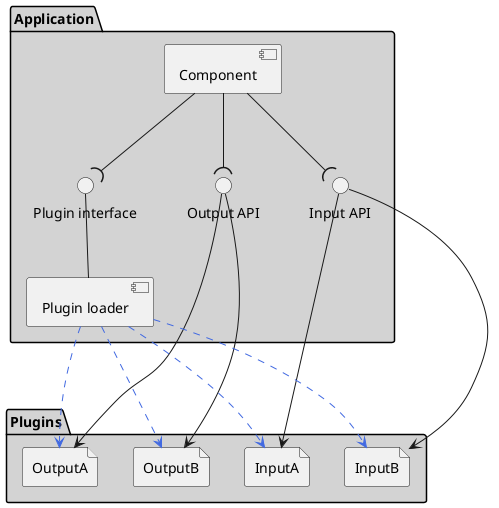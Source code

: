 @startuml
'https://plantuml.com/component-diagram

package Application #lightgrey {
    component "Component" as A
    interface "Input API" as In
    interface "Output API" as Out
    component "Plugin loader" as Loader
    interface "Plugin interface" as iLoader

    iLoader -- Loader
    A --( In
    A --( Out
    A --( iLoader
}

package Plugins #lightgrey {
    File InputA
    File InputB
    File OutputA
    File OutputB
}

InputA  <--up-- In
InputB  <--up-- In
OutputA <--up-- Out
OutputB <--up-- Out

Loader .[#RoyalBlue].> InputA
Loader .[#RoyalBlue].> InputB
Loader .[#RoyalBlue].> OutputA
Loader .[#RoyalBlue].> OutputB

@enduml
